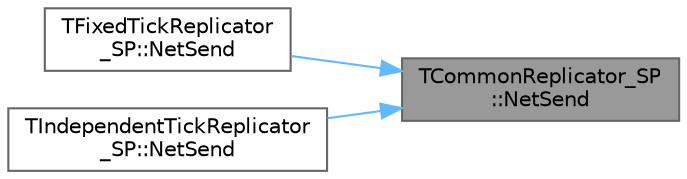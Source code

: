digraph "TCommonReplicator_SP::NetSend"
{
 // INTERACTIVE_SVG=YES
 // LATEX_PDF_SIZE
  bgcolor="transparent";
  edge [fontname=Helvetica,fontsize=10,labelfontname=Helvetica,labelfontsize=10];
  node [fontname=Helvetica,fontsize=10,shape=box,height=0.2,width=0.4];
  rankdir="RL";
  Node1 [id="Node000001",label="TCommonReplicator_SP\l::NetSend",height=0.2,width=0.4,color="gray40", fillcolor="grey60", style="filled", fontcolor="black",tooltip=" "];
  Node1 -> Node2 [id="edge1_Node000001_Node000002",dir="back",color="steelblue1",style="solid",tooltip=" "];
  Node2 [id="Node000002",label="TFixedTickReplicator\l_SP::NetSend",height=0.2,width=0.4,color="grey40", fillcolor="white", style="filled",URL="$d5/d68/classTFixedTickReplicator__SP.html#ad3322b056258f27f98aee12f31d7d064",tooltip=" "];
  Node1 -> Node3 [id="edge2_Node000001_Node000003",dir="back",color="steelblue1",style="solid",tooltip=" "];
  Node3 [id="Node000003",label="TIndependentTickReplicator\l_SP::NetSend",height=0.2,width=0.4,color="grey40", fillcolor="white", style="filled",URL="$d9/deb/classTIndependentTickReplicator__SP.html#a053a9d0661d932232f69e78c0467d7e7",tooltip=" "];
}

